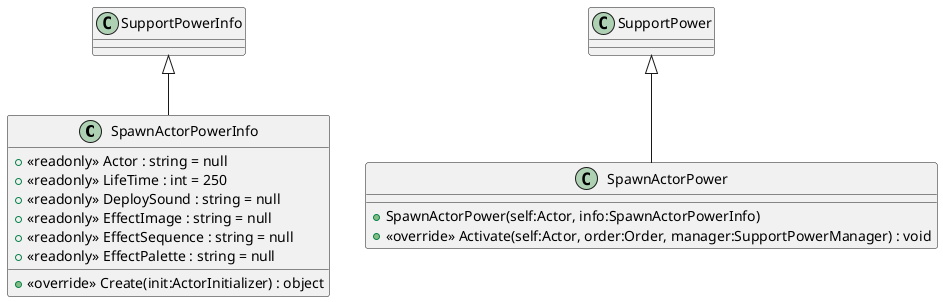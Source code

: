 @startuml
class SpawnActorPowerInfo {
    + <<readonly>> Actor : string = null
    + <<readonly>> LifeTime : int = 250
    + <<readonly>> DeploySound : string = null
    + <<readonly>> EffectImage : string = null
    + <<readonly>> EffectSequence : string = null
    + <<readonly>> EffectPalette : string = null
    + <<override>> Create(init:ActorInitializer) : object
}
class SpawnActorPower {
    + SpawnActorPower(self:Actor, info:SpawnActorPowerInfo)
    + <<override>> Activate(self:Actor, order:Order, manager:SupportPowerManager) : void
}
SupportPowerInfo <|-- SpawnActorPowerInfo
SupportPower <|-- SpawnActorPower
@enduml
